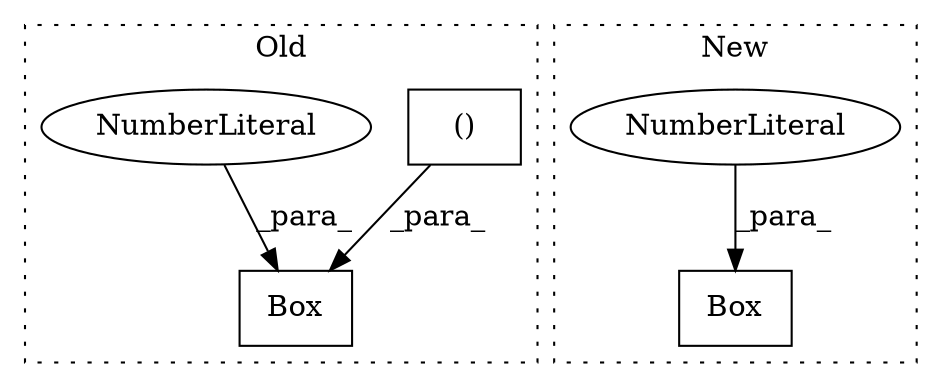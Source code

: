 digraph G {
subgraph cluster0 {
1 [label="()" a="106" s="239" l="25" shape="box"];
3 [label="Box" a="32" s="225,264" l="4,2" shape="box"];
4 [label="NumberLiteral" a="34" s="232" l="1" shape="ellipse"];
label = "Old";
style="dotted";
}
subgraph cluster1 {
2 [label="Box" a="32" s="225,283" l="4,2" shape="box"];
5 [label="NumberLiteral" a="34" s="231" l="2" shape="ellipse"];
label = "New";
style="dotted";
}
1 -> 3 [label="_para_"];
4 -> 3 [label="_para_"];
5 -> 2 [label="_para_"];
}